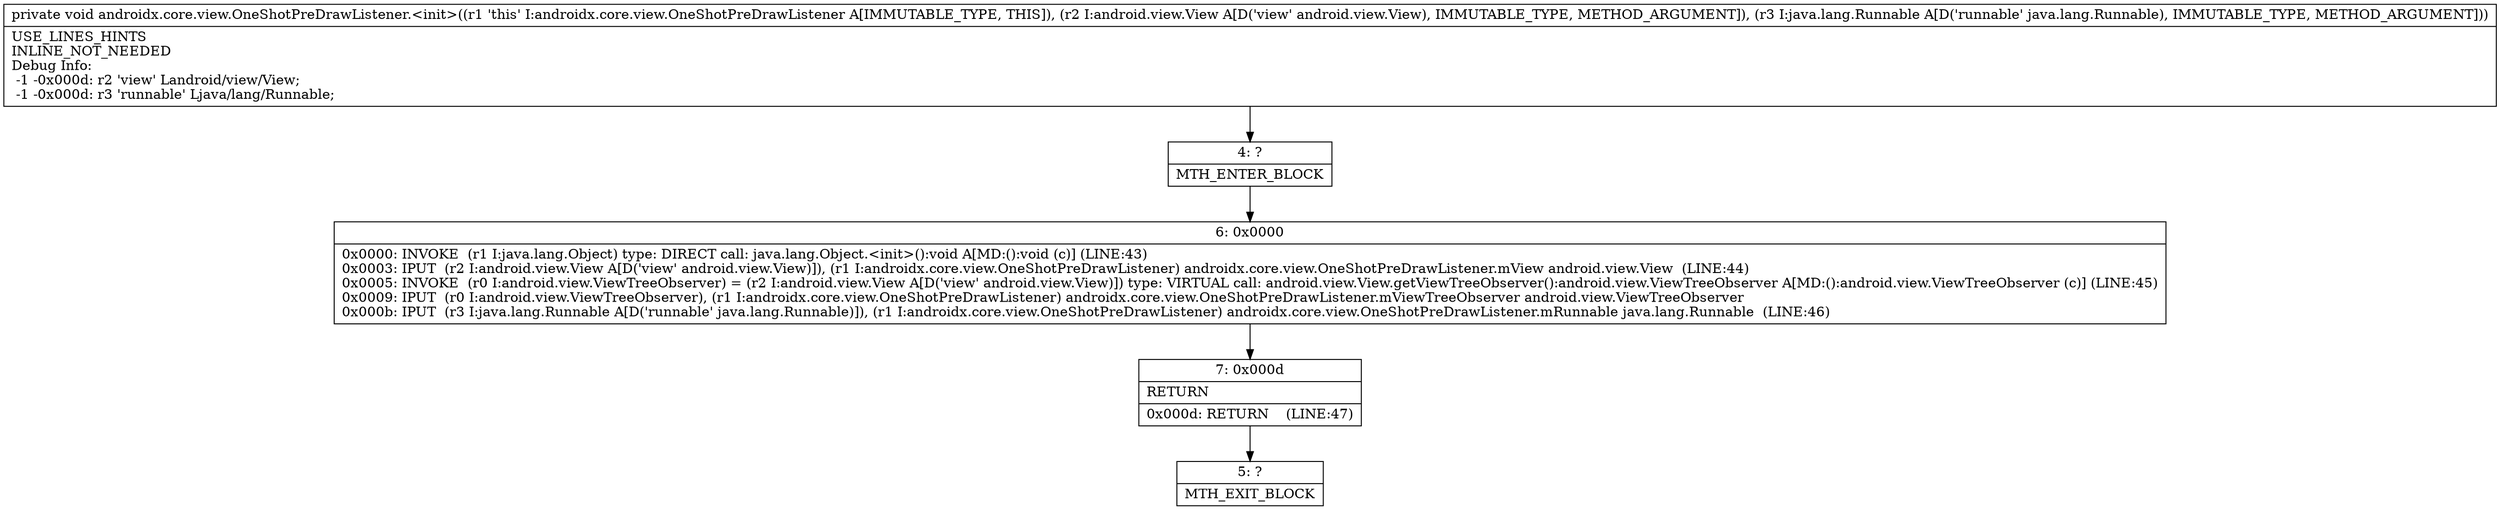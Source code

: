 digraph "CFG forandroidx.core.view.OneShotPreDrawListener.\<init\>(Landroid\/view\/View;Ljava\/lang\/Runnable;)V" {
Node_4 [shape=record,label="{4\:\ ?|MTH_ENTER_BLOCK\l}"];
Node_6 [shape=record,label="{6\:\ 0x0000|0x0000: INVOKE  (r1 I:java.lang.Object) type: DIRECT call: java.lang.Object.\<init\>():void A[MD:():void (c)] (LINE:43)\l0x0003: IPUT  (r2 I:android.view.View A[D('view' android.view.View)]), (r1 I:androidx.core.view.OneShotPreDrawListener) androidx.core.view.OneShotPreDrawListener.mView android.view.View  (LINE:44)\l0x0005: INVOKE  (r0 I:android.view.ViewTreeObserver) = (r2 I:android.view.View A[D('view' android.view.View)]) type: VIRTUAL call: android.view.View.getViewTreeObserver():android.view.ViewTreeObserver A[MD:():android.view.ViewTreeObserver (c)] (LINE:45)\l0x0009: IPUT  (r0 I:android.view.ViewTreeObserver), (r1 I:androidx.core.view.OneShotPreDrawListener) androidx.core.view.OneShotPreDrawListener.mViewTreeObserver android.view.ViewTreeObserver \l0x000b: IPUT  (r3 I:java.lang.Runnable A[D('runnable' java.lang.Runnable)]), (r1 I:androidx.core.view.OneShotPreDrawListener) androidx.core.view.OneShotPreDrawListener.mRunnable java.lang.Runnable  (LINE:46)\l}"];
Node_7 [shape=record,label="{7\:\ 0x000d|RETURN\l|0x000d: RETURN    (LINE:47)\l}"];
Node_5 [shape=record,label="{5\:\ ?|MTH_EXIT_BLOCK\l}"];
MethodNode[shape=record,label="{private void androidx.core.view.OneShotPreDrawListener.\<init\>((r1 'this' I:androidx.core.view.OneShotPreDrawListener A[IMMUTABLE_TYPE, THIS]), (r2 I:android.view.View A[D('view' android.view.View), IMMUTABLE_TYPE, METHOD_ARGUMENT]), (r3 I:java.lang.Runnable A[D('runnable' java.lang.Runnable), IMMUTABLE_TYPE, METHOD_ARGUMENT]))  | USE_LINES_HINTS\lINLINE_NOT_NEEDED\lDebug Info:\l  \-1 \-0x000d: r2 'view' Landroid\/view\/View;\l  \-1 \-0x000d: r3 'runnable' Ljava\/lang\/Runnable;\l}"];
MethodNode -> Node_4;Node_4 -> Node_6;
Node_6 -> Node_7;
Node_7 -> Node_5;
}

